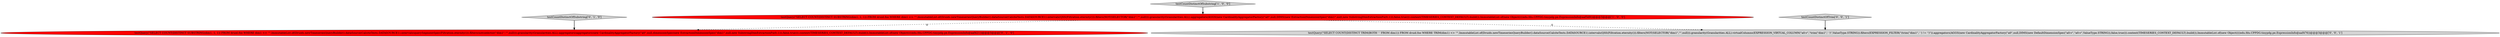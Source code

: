 digraph {
3 [style = filled, label = "testCountDistinctOfSubstring['0', '1', '0']", fillcolor = lightgray, shape = diamond image = "AAA0AAABBB2BBB"];
0 [style = filled, label = "testQuery(\"SELECT COUNT(DISTINCT SUBSTRING(dim1, 1, 1)) FROM druid.foo WHERE dim1 <> ''\",ImmutableList.of(Druids.newTimeseriesQueryBuilder().dataSource(CalciteTests.DATASOURCE1).intervals(QSS(Filtration.eternity())).filters(NOT(SELECTOR(\"dim1\",\"\",null))).granularity(Granularities.ALL).aggregators(AGGS(new CardinalityAggregatorFactory(\"a0\",null,DIMS(new ExtractionDimensionSpec(\"dim1\",null,new SubstringDimExtractionFn(0,1))),false,true))).context(TIMESERIES_CONTEXT_DEFAULT).build()),ImmutableList.of(new Object((((edu.fdu.CPPDG.tinypdg.pe.ExpressionInfo@aaf3d9))@@@3@@@['1', '0', '0']", fillcolor = red, shape = ellipse image = "AAA1AAABBB1BBB"];
2 [style = filled, label = "testQuery(\"SELECT COUNT(DISTINCT SUBSTRING(dim1, 1, 1)) FROM druid.foo WHERE dim1 <> ''\",ImmutableList.of(Druids.newTimeseriesQueryBuilder().dataSource(CalciteTests.DATASOURCE1).intervals(querySegmentSpec(Filtration.eternity())).filters(not(selector(\"dim1\",\"\",null))).granularity(Granularities.ALL).aggregators(aggregators(new CardinalityAggregatorFactory(\"a0\",null,dimensionSpec(new ExtractionDimensionSpec(\"dim1\",null,new SubstringDimExtractionFn(0,1))),false,true))).context(TIMESERIES_CONTEXT_DEFAULT).build()),ImmutableList.of(new Object((((edu.fdu.CPPDG.tinypdg.pe.ExpressionInfo@aaf421))@@@3@@@['0', '1', '0']", fillcolor = red, shape = ellipse image = "AAA1AAABBB2BBB"];
5 [style = filled, label = "testCountDistinctOfTrim['0', '0', '1']", fillcolor = lightgray, shape = diamond image = "AAA0AAABBB3BBB"];
4 [style = filled, label = "testQuery(\"SELECT COUNT(DISTINCT TRIM(BOTH ' ' FROM dim1)) FROM druid.foo WHERE TRIM(dim1) <> ''\",ImmutableList.of(Druids.newTimeseriesQueryBuilder().dataSource(CalciteTests.DATASOURCE1).intervals(QSS(Filtration.eternity())).filters(NOT(SELECTOR(\"dim1\",\"\",null))).granularity(Granularities.ALL).virtualColumns(EXPRESSION_VIRTUAL_COLUMN(\"a0:v\",\"trim(\"dim1\",' ')\",ValueType.STRING)).filters(EXPRESSION_FILTER(\"(trim(\"dim1\",' ') != '')\")).aggregators(AGGS(new CardinalityAggregatorFactory(\"a0\",null,DIMS(new DefaultDimensionSpec(\"a0:v\",\"a0:v\",ValueType.STRING)),false,true))).context(TIMESERIES_CONTEXT_DEFAULT).build()),ImmutableList.of(new Object((((edu.fdu.CPPDG.tinypdg.pe.ExpressionInfo@aaf476))@@@3@@@['0', '0', '1']", fillcolor = lightgray, shape = ellipse image = "AAA0AAABBB3BBB"];
1 [style = filled, label = "testCountDistinctOfSubstring['1', '0', '0']", fillcolor = lightgray, shape = diamond image = "AAA0AAABBB1BBB"];
0->2 [style = dashed, label="0"];
0->4 [style = dashed, label="0"];
1->0 [style = bold, label=""];
3->2 [style = bold, label=""];
5->4 [style = bold, label=""];
}
